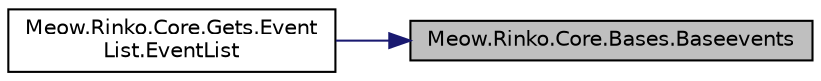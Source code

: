 digraph "Meow.Rinko.Core.Bases.Baseevents"
{
 // LATEX_PDF_SIZE
  edge [fontname="Helvetica",fontsize="10",labelfontname="Helvetica",labelfontsize="10"];
  node [fontname="Helvetica",fontsize="10",shape=record];
  rankdir="RL";
  Node1 [label="Meow.Rinko.Core.Bases.Baseevents",height=0.2,width=0.4,color="black", fillcolor="grey75", style="filled", fontcolor="black",tooltip="所有活动"];
  Node1 -> Node2 [dir="back",color="midnightblue",fontsize="10",style="solid",fontname="Helvetica"];
  Node2 [label="Meow.Rinko.Core.Gets.Event\lList.EventList",height=0.2,width=0.4,color="black", fillcolor="white", style="filled",URL="$classMeow_1_1Rinko_1_1Core_1_1Gets_1_1EventList.html#aee6cb7b9f038592fbd3549c4f61452bf",tooltip="所有初始化活动列表"];
}
